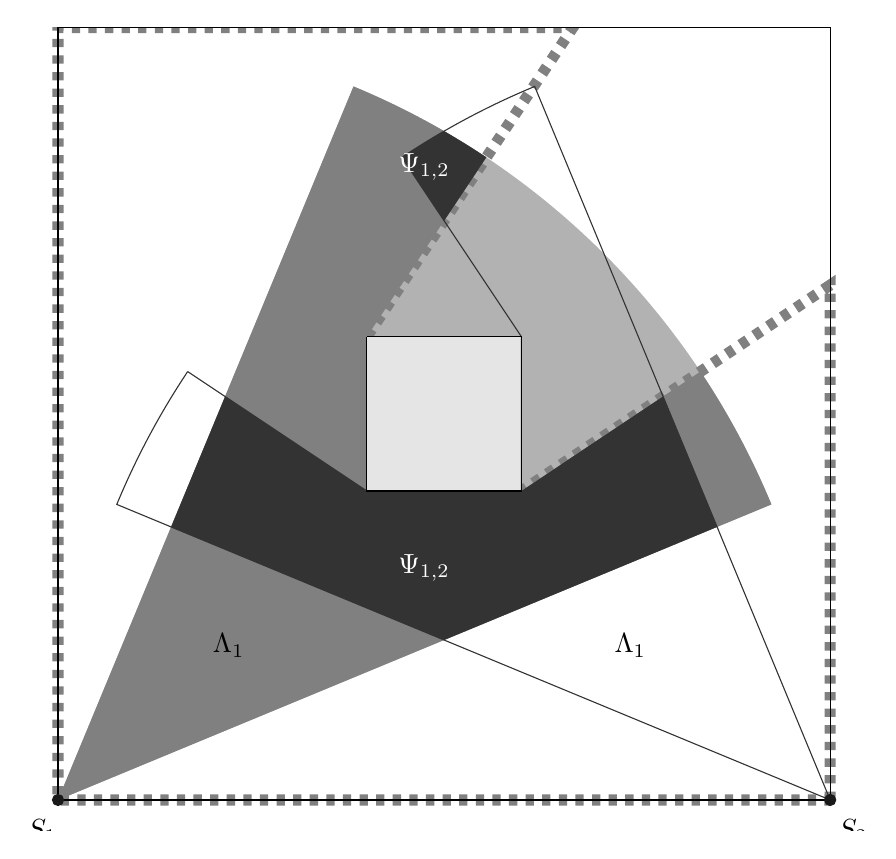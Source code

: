 % This file was created by matlab2tikz v0.4.0.
% Copyright (c) 2008--2013, Nico Schlömer <nico.schloemer@gmail.com>
% All rights reserved.
% 
% The latest updates can be retrieved from
%   http://www.mathworks.com/matlabcentral/fileexchange/22022-matlab2tikz
% where you can also make suggestions and rate matlab2tikz.
% 
% % -*- root: TestingFigures.tex -*-
% 
\begin{tikzpicture}

\begin{axis}[%
width=5.134in,
height=4.016in,
scale only axis,
xmin=175.599,
xmax=6824.401,
ymin=800,
ymax=6000,
hide axis,
axis x line*=bottom,
axis y line*=left,
y post scale=1
]

\addplot [fill=white!70!black,draw=none,forget plot] table[row sep=crcr]{
1000 1000\\
5619.398 2913.417\\
5617.892 2917.048\\
5616.383 2920.678\\
5614.872 2924.307\\
5613.358 2927.934\\
5611.84 2931.561\\
5610.321 2935.186\\
5608.798 2938.81\\
5607.272 2942.433\\
5605.743 2946.054\\
5604.212 2949.675\\
5602.678 2953.294\\
5601.141 2956.912\\
5599.601 2960.528\\
5598.058 2964.144\\
5596.513 2967.758\\
5594.964 2971.371\\
5593.413 2974.983\\
5591.859 2978.594\\
5590.302 2982.203\\
5588.742 2985.812\\
5587.179 2989.419\\
5585.614 2993.024\\
5584.046 2996.629\\
5582.474 3000.232\\
5580.9 3003.834\\
5579.324 3007.435\\
5577.744 3011.035\\
5576.162 3014.633\\
5574.576 3018.23\\
5572.988 3021.826\\
5571.397 3025.42\\
5569.803 3029.014\\
5568.207 3032.606\\
5566.607 3036.197\\
5565.005 3039.786\\
5563.4 3043.375\\
5561.792 3046.962\\
5560.182 3050.547\\
5558.568 3054.132\\
5556.952 3057.715\\
5555.333 3061.297\\
5553.711 3064.878\\
5552.086 3068.457\\
5550.458 3072.035\\
5548.828 3075.612\\
5547.195 3079.188\\
5545.559 3082.762\\
5543.92 3086.335\\
5542.278 3089.907\\
5540.634 3093.477\\
5538.986 3097.046\\
5537.336 3100.614\\
5535.683 3104.181\\
5534.028 3107.746\\
5532.369 3111.31\\
5530.708 3114.872\\
5529.044 3118.434\\
5527.377 3121.994\\
5525.707 3125.552\\
5524.035 3129.11\\
5522.36 3132.666\\
5520.681 3136.221\\
5519.001 3139.774\\
5517.317 3143.326\\
5515.631 3146.877\\
5513.941 3150.426\\
5512.249 3153.975\\
5510.554 3157.521\\
5508.857 3161.067\\
5507.156 3164.611\\
5505.453 3168.154\\
5503.747 3171.695\\
5502.039 3175.235\\
5500.327 3178.774\\
5498.613 3182.311\\
5496.896 3185.848\\
5495.176 3189.382\\
5493.453 3192.916\\
5491.728 3196.448\\
5490.0 3199.978\\
5488.269 3203.508\\
5486.535 3207.035\\
5484.798 3210.562\\
5483.059 3214.087\\
5481.317 3217.611\\
5479.572 3221.134\\
5477.824 3224.655\\
5476.074 3228.174\\
5474.321 3231.693\\
5472.565 3235.21\\
5470.806 3238.725\\
5469.045 3242.239\\
5467.281 3245.752\\
5465.514 3249.264\\
5463.744 3252.774\\
5461.972 3256.282\\
5460.196 3259.789\\
5458.418 3263.295\\
5456.638 3266.8\\
5454.854 3270.303\\
5453.068 3273.804\\
5451.279 3277.305\\
5449.487 3280.803\\
5447.693 3284.301\\
5445.895 3287.797\\
5444.095 3291.291\\
5442.293 3294.785\\
5440.487 3298.276\\
5438.679 3301.767\\
5436.868 3305.256\\
5435.054 3308.743\\
5433.238 3312.229\\
5431.418 3315.714\\
5429.597 3319.197\\
5427.772 3322.679\\
5425.944 3326.159\\
5424.114 3329.638\\
5422.281 3333.115\\
5420.446 3336.591\\
5418.607 3340.066\\
5416.766 3343.539\\
5414.922 3347.011\\
5413.076 3350.481\\
5411.227 3353.95\\
5409.375 3357.417\\
5407.52 3360.883\\
5405.662 3364.347\\
5403.802 3367.81\\
5401.939 3371.272\\
5400.074 3374.732\\
5398.205 3378.19\\
5396.334 3381.647\\
5394.461 3385.103\\
5392.584 3388.557\\
5390.705 3392.01\\
5388.823 3395.461\\
5386.938 3398.91\\
5385.051 3402.359\\
5383.161 3405.805\\
5381.268 3409.251\\
5379.373 3412.694\\
5377.475 3416.137\\
5375.574 3419.577\\
5373.67 3423.017\\
5371.764 3426.454\\
5369.855 3429.891\\
5367.943 3433.325\\
5366.029 3436.759\\
5364.112 3440.19\\
5362.192 3443.621\\
5360.269 3447.049\\
5358.344 3450.477\\
5356.416 3453.902\\
5354.486 3457.326\\
5352.553 3460.749\\
5350.617 3464.17\\
5348.678 3467.59\\
5346.737 3471.008\\
5344.793 3474.425\\
5342.846 3477.84\\
5340.897 3481.253\\
5338.944 3484.665\\
5336.99 3488.076\\
5335.032 3491.484\\
5333.072 3494.892\\
5331.109 3498.298\\
5329.144 3501.702\\
5327.176 3505.105\\
5325.205 3508.506\\
5323.232 3511.905\\
5321.255 3515.304\\
5319.277 3518.7\\
5317.295 3522.095\\
5315.311 3525.488\\
5313.324 3528.88\\
5311.335 3532.271\\
5309.342 3535.659\\
5307.348 3539.046\\
5305.35 3542.432\\
5303.35 3545.816\\
5301.347 3549.199\\
5299.342 3552.579\\
5297.334 3555.959\\
5295.323 3559.336\\
5293.309 3562.713\\
5291.293 3566.087\\
5289.274 3569.46\\
5287.253 3572.831\\
5285.229 3576.201\\
5283.202 3579.569\\
5281.173 3582.936\\
5279.141 3586.301\\
5277.106 3589.664\\
5275.069 3593.026\\
5273.029 3596.386\\
5270.987 3599.745\\
5268.941 3603.102\\
5266.894 3606.457\\
5264.843 3609.811\\
5262.79 3613.163\\
5260.734 3616.514\\
5258.676 3619.863\\
5256.615 3623.21\\
5254.551 3626.556\\
5252.485 3629.9\\
5250.416 3633.242\\
5248.345 3636.583\\
5246.27 3639.922\\
5244.194 3643.26\\
5242.114 3646.595\\
5240.032 3649.93\\
5237.948 3653.262\\
5235.86 3656.593\\
5233.77 3659.923\\
5231.678 3663.25\\
5229.583 3666.576\\
5227.485 3669.901\\
5225.385 3673.224\\
5223.282 3676.545\\
5221.176 3679.864\\
5219.068 3683.182\\
5216.957 3686.498\\
5214.844 3689.813\\
5212.728 3693.125\\
5210.609 3696.436\\
5208.488 3699.746\\
5206.364 3703.054\\
5204.238 3706.36\\
5202.109 3709.664\\
5199.977 3712.967\\
5197.843 3716.268\\
5195.706 3719.568\\
5193.567 3722.865\\
5191.425 3726.162\\
5189.28 3729.456\\
5187.133 3732.749\\
5184.984 3736.04\\
5182.831 3739.329\\
5180.676 3742.617\\
5178.519 3745.903\\
5176.359 3749.187\\
5174.196 3752.469\\
5172.031 3755.75\\
5169.863 3759.029\\
5167.693 3762.307\\
5165.52 3765.582\\
5163.344 3768.856\\
5161.166 3772.129\\
5158.985 3775.399\\
5156.802 3778.668\\
5154.616 3781.935\\
5152.428 3785.201\\
5150.237 3788.465\\
5148.043 3791.727\\
5145.847 3794.987\\
5143.649 3798.245\\
5141.447 3801.502\\
5139.244 3804.757\\
5137.037 3808.011\\
5134.828 3811.262\\
5132.617 3814.512\\
5130.403 3817.76\\
5128.186 3821.007\\
5125.967 3824.251\\
5123.746 3827.494\\
5121.521 3830.735\\
5119.295 3833.975\\
5117.065 3837.212\\
5114.833 3840.448\\
5112.599 3843.682\\
5110.362 3846.915\\
5108.123 3850.145\\
5105.881 3853.374\\
5103.636 3856.601\\
5101.389 3859.827\\
5099.139 3863.05\\
5096.887 3866.272\\
5094.633 3869.492\\
5092.375 3872.71\\
5090.116 3875.927\\
5087.853 3879.141\\
5085.589 3882.354\\
5083.321 3885.565\\
5081.051 3888.775\\
5078.779 3891.982\\
5076.504 3895.188\\
5074.227 3898.392\\
5071.947 3901.594\\
5069.664 3904.795\\
5067.379 3907.993\\
5065.092 3911.19\\
5062.802 3914.385\\
5060.509 3917.578\\
5058.214 3920.77\\
5055.917 3923.959\\
5053.617 3927.147\\
5051.314 3930.333\\
5049.009 3933.517\\
5046.702 3936.7\\
5044.392 3939.88\\
5042.079 3943.059\\
5039.764 3946.236\\
5037.447 3949.411\\
5035.127 3952.584\\
5032.804 3955.756\\
5030.479 3958.925\\
5028.152 3962.093\\
5025.822 3965.259\\
5023.489 3968.423\\
5021.154 3971.585\\
5018.817 3974.746\\
5016.477 3977.904\\
5014.134 3981.061\\
5011.789 3984.216\\
5009.442 3987.369\\
5007.092 3990.521\\
5004.74 3993.67\\
5002.385 3996.817\\
5000.028 3999.963\\
4997.668 4003.107\\
4995.306 4006.249\\
4992.941 4009.389\\
4990.574 4012.527\\
4988.204 4015.664\\
4985.832 4018.798\\
4983.458 4021.931\\
4981.08 4025.062\\
4978.701 4028.191\\
4976.319 4031.318\\
4973.935 4034.443\\
4971.548 4037.566\\
4969.158 4040.688\\
4966.767 4043.807\\
4964.372 4046.925\\
4961.976 4050.041\\
4959.577 4053.155\\
4957.175 4056.267\\
4954.771 4059.377\\
4952.365 4062.485\\
4949.956 4065.591\\
4947.544 4068.696\\
4945.131 4071.798\\
4942.714 4074.899\\
4940.296 4077.998\\
4937.875 4081.094\\
4935.451 4084.189\\
4933.025 4087.282\\
4930.597 4090.374\\
4928.166 4093.463\\
4925.733 4096.55\\
4923.297 4099.635\\
4920.859 4102.719\\
4918.418 4105.801\\
4915.976 4108.88\\
4913.53 4111.958\\
4911.082 4115.034\\
4908.632 4118.108\\
4906.18 4121.179\\
4903.725 4124.249\\
4901.267 4127.318\\
4898.807 4130.384\\
4896.345 4133.448\\
4893.88 4136.51\\
4891.413 4139.571\\
4888.944 4142.629\\
4886.472 4145.685\\
4883.998 4148.74\\
4881.521 4151.792\\
4879.042 4154.843\\
4876.56 4157.892\\
4874.076 4160.938\\
4871.59 4163.983\\
4869.101 4167.026\\
4866.61 4170.067\\
4864.117 4173.106\\
4861.621 4176.143\\
4859.123 4179.178\\
4856.622 4182.211\\
4854.119 4185.242\\
4851.614 4188.271\\
4849.106 4191.298\\
4846.596 4194.323\\
4844.083 4197.346\\
4841.569 4200.367\\
4839.051 4203.386\\
4836.532 4206.404\\
4834.01 4209.419\\
4831.485 4212.432\\
4828.959 4215.443\\
4826.429 4218.453\\
4823.898 4221.46\\
4821.364 4224.465\\
4818.828 4227.469\\
4816.289 4230.47\\
4813.748 4233.469\\
4811.205 4236.467\\
4808.659 4239.462\\
4806.112 4242.455\\
4803.561 4245.446\\
4801.008 4248.436\\
4798.453 4251.423\\
4795.896 4254.408\\
4793.336 4257.392\\
4790.774 4260.373\\
4788.21 4263.352\\
4785.643 4266.329\\
4783.074 4269.304\\
4780.502 4272.278\\
4777.929 4275.249\\
4775.353 4278.218\\
4772.774 4281.185\\
4770.193 4284.15\\
4767.61 4287.113\\
4765.025 4290.074\\
4762.437 4293.033\\
4759.847 4295.99\\
4757.255 4298.945\\
4754.66 4301.898\\
4752.063 4304.849\\
4749.463 4307.798\\
4746.862 4310.744\\
4744.258 4313.689\\
4741.651 4316.632\\
4739.043 4319.572\\
4736.432 4322.511\\
4733.818 4325.447\\
4731.203 4328.382\\
4728.585 4331.314\\
4725.965 4334.244\\
4723.342 4337.173\\
4720.718 4340.099\\
4718.09 4343.023\\
4715.461 4345.945\\
4712.829 4348.865\\
4710.195 4351.783\\
4707.559 4354.699\\
4704.921 4357.613\\
4702.28 4360.524\\
4699.637 4363.434\\
4696.991 4366.342\\
4694.344 4369.247\\
4691.694 4372.151\\
4689.041 4375.052\\
4686.387 4377.951\\
4683.73 4380.848\\
4681.071 4383.743\\
4678.409 4386.636\\
4675.746 4389.527\\
4673.08 4392.416\\
4670.412 4395.302\\
4667.741 4398.187\\
4665.068 4401.07\\
4662.393 4403.95\\
4659.716 4406.828\\
4657.037 4409.704\\
4654.355 4412.578\\
4651.671 4415.45\\
4648.984 4418.32\\
4646.296 4421.188\\
4643.605 4424.053\\
4640.912 4426.917\\
4638.217 4429.778\\
4635.519 4432.638\\
4632.819 4435.495\\
4630.117 4438.35\\
4627.413 4441.203\\
4624.706 4444.053\\
4621.998 4446.902\\
4619.287 4449.748\\
4616.573 4452.593\\
4613.858 4455.435\\
4611.14 4458.275\\
4608.42 4461.113\\
4605.698 4463.949\\
4602.974 4466.783\\
4600.247 4469.614\\
4597.518 4472.443\\
4594.787 4475.271\\
4592.054 4478.096\\
4589.318 4480.919\\
4586.58 4483.74\\
4583.84 4486.558\\
4581.098 4489.375\\
4578.354 4492.189\\
4575.607 4495.001\\
4572.858 4497.811\\
4570.107 4500.619\\
4567.354 4503.425\\
4564.599 4506.228\\
4561.841 4509.03\\
4559.081 4511.829\\
4556.319 4514.626\\
4553.555 4517.421\\
4550.789 4520.213\\
4548.02 4523.004\\
4545.249 4525.792\\
4542.476 4528.578\\
4539.701 4531.362\\
4536.923 4534.144\\
4534.144 4536.923\\
4531.362 4539.701\\
4528.578 4542.476\\
4525.792 4545.249\\
4523.004 4548.02\\
4520.213 4550.789\\
4517.421 4553.555\\
4514.626 4556.319\\
4511.829 4559.081\\
4509.03 4561.841\\
4506.228 4564.599\\
4503.425 4567.354\\
4500.619 4570.107\\
4497.811 4572.858\\
4495.001 4575.607\\
4492.189 4578.354\\
4489.375 4581.098\\
4486.558 4583.84\\
4483.74 4586.58\\
4480.919 4589.318\\
4478.096 4592.054\\
4475.271 4594.787\\
4472.443 4597.518\\
4469.614 4600.247\\
4466.783 4602.974\\
4463.949 4605.698\\
4461.113 4608.42\\
4458.275 4611.14\\
4455.435 4613.858\\
4452.593 4616.573\\
4449.748 4619.287\\
4446.902 4621.998\\
4444.053 4624.706\\
4441.203 4627.413\\
4438.35 4630.117\\
4435.495 4632.819\\
4432.638 4635.519\\
4429.778 4638.217\\
4426.917 4640.912\\
4424.053 4643.605\\
4421.188 4646.296\\
4418.32 4648.984\\
4415.45 4651.671\\
4412.578 4654.355\\
4409.704 4657.037\\
4406.828 4659.716\\
4403.95 4662.393\\
4401.07 4665.068\\
4398.187 4667.741\\
4395.302 4670.412\\
4392.416 4673.08\\
4389.527 4675.746\\
4386.636 4678.409\\
4383.743 4681.071\\
4380.848 4683.73\\
4377.951 4686.387\\
4375.052 4689.041\\
4372.151 4691.694\\
4369.247 4694.344\\
4366.342 4696.991\\
4363.434 4699.637\\
4360.524 4702.28\\
4357.613 4704.921\\
4354.699 4707.559\\
4351.783 4710.195\\
4348.865 4712.829\\
4345.945 4715.461\\
4343.023 4718.09\\
4340.099 4720.718\\
4337.173 4723.342\\
4334.244 4725.965\\
4331.314 4728.585\\
4328.382 4731.203\\
4325.447 4733.818\\
4322.511 4736.432\\
4319.572 4739.043\\
4316.632 4741.651\\
4313.689 4744.258\\
4310.744 4746.862\\
4307.798 4749.463\\
4304.849 4752.063\\
4301.898 4754.66\\
4298.945 4757.255\\
4295.99 4759.847\\
4293.033 4762.437\\
4290.074 4765.025\\
4287.113 4767.61\\
4284.15 4770.193\\
4281.185 4772.774\\
4278.218 4775.353\\
4275.249 4777.929\\
4272.278 4780.502\\
4269.304 4783.074\\
4266.329 4785.643\\
4263.352 4788.21\\
4260.373 4790.774\\
4257.392 4793.336\\
4254.408 4795.896\\
4251.423 4798.453\\
4248.436 4801.008\\
4245.446 4803.561\\
4242.455 4806.112\\
4239.462 4808.659\\
4236.467 4811.205\\
4233.469 4813.748\\
4230.47 4816.289\\
4227.469 4818.828\\
4224.465 4821.364\\
4221.46 4823.898\\
4218.453 4826.429\\
4215.443 4828.959\\
4212.432 4831.485\\
4209.419 4834.01\\
4206.404 4836.532\\
4203.386 4839.051\\
4200.367 4841.569\\
4197.346 4844.083\\
4194.323 4846.596\\
4191.298 4849.106\\
4188.271 4851.614\\
4185.242 4854.119\\
4182.211 4856.622\\
4179.178 4859.123\\
4176.143 4861.621\\
4173.106 4864.117\\
4170.067 4866.61\\
4167.026 4869.101\\
4163.983 4871.59\\
4160.938 4874.076\\
4157.892 4876.56\\
4154.843 4879.042\\
4151.792 4881.521\\
4148.74 4883.998\\
4145.685 4886.472\\
4142.629 4888.944\\
4139.571 4891.413\\
4136.51 4893.88\\
4133.448 4896.345\\
4130.384 4898.807\\
4127.318 4901.267\\
4124.249 4903.725\\
4121.179 4906.18\\
4118.108 4908.632\\
4115.034 4911.082\\
4111.958 4913.53\\
4108.88 4915.976\\
4105.801 4918.418\\
4102.719 4920.859\\
4099.635 4923.297\\
4096.55 4925.733\\
4093.463 4928.166\\
4090.374 4930.597\\
4087.282 4933.025\\
4084.189 4935.451\\
4081.094 4937.875\\
4077.998 4940.296\\
4074.899 4942.714\\
4071.798 4945.131\\
4068.696 4947.544\\
4065.591 4949.956\\
4062.485 4952.365\\
4059.377 4954.771\\
4056.267 4957.175\\
4053.155 4959.577\\
4050.041 4961.976\\
4046.925 4964.372\\
4043.807 4966.767\\
4040.688 4969.158\\
4037.566 4971.548\\
4034.443 4973.935\\
4031.318 4976.319\\
4028.191 4978.701\\
4025.062 4981.08\\
4021.931 4983.458\\
4018.798 4985.832\\
4015.664 4988.204\\
4012.527 4990.574\\
4009.389 4992.941\\
4006.249 4995.306\\
4003.107 4997.668\\
3999.963 5000.028\\
3996.817 5002.385\\
3993.67 5004.74\\
3990.521 5007.092\\
3987.369 5009.442\\
3984.216 5011.789\\
3981.061 5014.134\\
3977.904 5016.477\\
3974.746 5018.817\\
3971.585 5021.154\\
3968.423 5023.489\\
3965.259 5025.822\\
3962.093 5028.152\\
3958.925 5030.479\\
3955.756 5032.804\\
3952.584 5035.127\\
3949.411 5037.447\\
3946.236 5039.764\\
3943.059 5042.079\\
3939.88 5044.392\\
3936.7 5046.702\\
3933.517 5049.009\\
3930.333 5051.314\\
3927.147 5053.617\\
3923.959 5055.917\\
3920.77 5058.214\\
3917.578 5060.509\\
3914.385 5062.802\\
3911.19 5065.092\\
3907.993 5067.379\\
3904.795 5069.664\\
3901.594 5071.947\\
3898.392 5074.227\\
3895.188 5076.504\\
3891.982 5078.779\\
3888.775 5081.051\\
3885.565 5083.321\\
3882.354 5085.589\\
3879.141 5087.853\\
3875.927 5090.116\\
3872.71 5092.375\\
3869.492 5094.633\\
3866.272 5096.887\\
3863.05 5099.139\\
3859.827 5101.389\\
3856.601 5103.636\\
3853.374 5105.881\\
3850.145 5108.123\\
3846.915 5110.362\\
3843.682 5112.599\\
3840.448 5114.833\\
3837.212 5117.065\\
3833.975 5119.295\\
3830.735 5121.521\\
3827.494 5123.746\\
3824.251 5125.967\\
3821.007 5128.186\\
3817.76 5130.403\\
3814.512 5132.617\\
3811.262 5134.828\\
3808.011 5137.037\\
3804.757 5139.244\\
3801.502 5141.447\\
3798.245 5143.649\\
3794.987 5145.847\\
3791.727 5148.043\\
3788.465 5150.237\\
3785.201 5152.428\\
3781.935 5154.616\\
3778.668 5156.802\\
3775.399 5158.985\\
3772.129 5161.166\\
3768.856 5163.344\\
3765.582 5165.52\\
3762.307 5167.693\\
3759.029 5169.863\\
3755.75 5172.031\\
3752.469 5174.196\\
3749.187 5176.359\\
3745.903 5178.519\\
3742.617 5180.676\\
3739.329 5182.831\\
3736.04 5184.984\\
3732.749 5187.133\\
3729.456 5189.28\\
3726.162 5191.425\\
3722.865 5193.567\\
3719.568 5195.706\\
3716.268 5197.843\\
3712.967 5199.977\\
3709.664 5202.109\\
3706.36 5204.238\\
3703.054 5206.364\\
3699.746 5208.488\\
3696.436 5210.609\\
3693.125 5212.728\\
3689.813 5214.844\\
3686.498 5216.957\\
3683.182 5219.068\\
3679.864 5221.176\\
3676.545 5223.282\\
3673.224 5225.385\\
3669.901 5227.485\\
3666.576 5229.583\\
3663.25 5231.678\\
3659.923 5233.77\\
3656.593 5235.86\\
3653.262 5237.948\\
3649.93 5240.032\\
3646.595 5242.114\\
3643.26 5244.194\\
3639.922 5246.27\\
3636.583 5248.345\\
3633.242 5250.416\\
3629.9 5252.485\\
3626.556 5254.551\\
3623.21 5256.615\\
3619.863 5258.676\\
3616.514 5260.734\\
3613.163 5262.79\\
3609.811 5264.843\\
3606.457 5266.894\\
3603.102 5268.941\\
3599.745 5270.987\\
3596.386 5273.029\\
3593.026 5275.069\\
3589.664 5277.106\\
3586.301 5279.141\\
3582.936 5281.173\\
3579.569 5283.202\\
3576.201 5285.229\\
3572.831 5287.253\\
3569.46 5289.274\\
3566.087 5291.293\\
3562.713 5293.309\\
3559.336 5295.323\\
3555.959 5297.334\\
3552.579 5299.342\\
3549.199 5301.347\\
3545.816 5303.35\\
3542.432 5305.35\\
3539.046 5307.348\\
3535.659 5309.342\\
3532.271 5311.335\\
3528.88 5313.324\\
3525.488 5315.311\\
3522.095 5317.295\\
3518.7 5319.277\\
3515.304 5321.255\\
3511.905 5323.232\\
3508.506 5325.205\\
3505.105 5327.176\\
3501.702 5329.144\\
3498.298 5331.109\\
3494.892 5333.072\\
3491.484 5335.032\\
3488.076 5336.99\\
3484.665 5338.944\\
3481.253 5340.897\\
3477.84 5342.846\\
3474.425 5344.793\\
3471.008 5346.737\\
3467.59 5348.678\\
3464.17 5350.617\\
3460.749 5352.553\\
3457.326 5354.486\\
3453.902 5356.416\\
3450.477 5358.344\\
3447.049 5360.269\\
3443.621 5362.192\\
3440.19 5364.112\\
3436.759 5366.029\\
3433.325 5367.943\\
3429.891 5369.855\\
3426.454 5371.764\\
3423.017 5373.67\\
3419.577 5375.574\\
3416.137 5377.475\\
3412.694 5379.373\\
3409.251 5381.268\\
3405.805 5383.161\\
3402.359 5385.051\\
3398.91 5386.938\\
3395.461 5388.823\\
3392.01 5390.705\\
3388.557 5392.584\\
3385.103 5394.461\\
3381.647 5396.334\\
3378.19 5398.205\\
3374.732 5400.074\\
3371.272 5401.939\\
3367.81 5403.802\\
3364.347 5405.662\\
3360.883 5407.52\\
3357.417 5409.375\\
3353.95 5411.227\\
3350.481 5413.076\\
3347.011 5414.922\\
3343.539 5416.766\\
3340.066 5418.607\\
3336.591 5420.446\\
3333.115 5422.281\\
3329.638 5424.114\\
3326.159 5425.944\\
3322.679 5427.772\\
3319.197 5429.597\\
3315.714 5431.418\\
3312.229 5433.238\\
3308.743 5435.054\\
3305.256 5436.868\\
3301.767 5438.679\\
3298.276 5440.487\\
3294.785 5442.293\\
3291.291 5444.095\\
3287.797 5445.895\\
3284.301 5447.693\\
3280.803 5449.487\\
3277.305 5451.279\\
3273.804 5453.068\\
3270.303 5454.854\\
3266.8 5456.638\\
3263.295 5458.418\\
3259.789 5460.196\\
3256.282 5461.972\\
3252.774 5463.744\\
3249.264 5465.514\\
3245.752 5467.281\\
3242.239 5469.045\\
3238.725 5470.806\\
3235.21 5472.565\\
3231.693 5474.321\\
3228.174 5476.074\\
3224.655 5477.824\\
3221.134 5479.572\\
3217.611 5481.317\\
3214.087 5483.059\\
3210.562 5484.798\\
3207.035 5486.535\\
3203.508 5488.269\\
3199.978 5490.0\\
3196.448 5491.728\\
3192.916 5493.453\\
3189.382 5495.176\\
3185.848 5496.896\\
3182.311 5498.613\\
3178.774 5500.327\\
3175.235 5502.039\\
3171.695 5503.747\\
3168.154 5505.453\\
3164.611 5507.156\\
3161.067 5508.857\\
3157.521 5510.554\\
3153.975 5512.249\\
3150.426 5513.941\\
3146.877 5515.631\\
3143.326 5517.317\\
3139.774 5519.001\\
3136.221 5520.681\\
3132.666 5522.36\\
3129.11 5524.035\\
3125.552 5525.707\\
3121.994 5527.377\\
3118.434 5529.044\\
3114.872 5530.708\\
3111.31 5532.369\\
3107.746 5534.028\\
3104.181 5535.683\\
3100.614 5537.336\\
3097.046 5538.986\\
3093.477 5540.634\\
3089.907 5542.278\\
3086.335 5543.92\\
3082.762 5545.559\\
3079.188 5547.195\\
3075.612 5548.828\\
3072.035 5550.458\\
3068.457 5552.086\\
3064.878 5553.711\\
3061.297 5555.333\\
3057.715 5556.952\\
3054.132 5558.568\\
3050.547 5560.182\\
3046.962 5561.792\\
3043.375 5563.4\\
3039.786 5565.005\\
3036.197 5566.607\\
3032.606 5568.207\\
3029.014 5569.803\\
3025.42 5571.397\\
3021.826 5572.988\\
3018.23 5574.576\\
3014.633 5576.162\\
3011.035 5577.744\\
3007.435 5579.324\\
3003.834 5580.9\\
3000.232 5582.474\\
2996.629 5584.046\\
2993.024 5585.614\\
2989.419 5587.179\\
2985.812 5588.742\\
2982.203 5590.302\\
2978.594 5591.859\\
2974.983 5593.413\\
2971.371 5594.964\\
2967.758 5596.513\\
2964.144 5598.058\\
2960.528 5599.601\\
2956.912 5601.141\\
2953.294 5602.678\\
2949.675 5604.212\\
2946.054 5605.743\\
2942.433 5607.272\\
2938.81 5608.798\\
2935.186 5610.321\\
2931.561 5611.84\\
2927.934 5613.358\\
2924.307 5614.872\\
2920.678 5616.383\\
2917.048 5617.892\\
2913.417 5619.398\\
1000 1000\\
1000 1000\\
};
\addplot [
color=gray,
dashed,
line width=4.0pt,
forget plot
]
table[row sep=crcr]{
6000 1000\\
6000 4333.333\\
4000 3000\\
3000 3000\\
3000 4000\\
4333.333 6000\\
1000 6000\\
1000 1000\\
6000 1000\\
6000 1000\\
};

\addplot [fill=gray,draw=none,forget plot] table[row sep=crcr]{
3773.501 5160.251\\
3772.129 5161.166\\
3768.856 5163.344\\
3765.582 5165.52\\
3762.307 5167.693\\
3759.029 5169.863\\
3755.75 5172.031\\
3752.469 5174.196\\
3749.187 5176.359\\
3745.903 5178.519\\
3742.617 5180.676\\
3739.329 5182.831\\
3736.04 5184.984\\
3732.749 5187.133\\
3729.456 5189.28\\
3726.162 5191.425\\
3722.865 5193.567\\
3719.568 5195.706\\
3716.268 5197.843\\
3712.967 5199.977\\
3709.664 5202.109\\
3706.36 5204.238\\
3703.054 5206.364\\
3699.746 5208.488\\
3696.436 5210.609\\
3693.125 5212.728\\
3689.813 5214.844\\
3686.498 5216.957\\
3683.182 5219.068\\
3679.864 5221.176\\
3676.545 5223.282\\
3673.224 5225.385\\
3669.901 5227.485\\
3666.576 5229.583\\
3663.25 5231.678\\
3659.923 5233.77\\
3656.593 5235.86\\
3653.262 5237.948\\
3649.93 5240.032\\
3646.595 5242.114\\
3643.26 5244.194\\
3639.922 5246.27\\
3636.583 5248.345\\
3633.242 5250.416\\
3629.9 5252.485\\
3626.556 5254.551\\
3623.21 5256.615\\
3619.863 5258.676\\
3616.514 5260.734\\
3613.163 5262.79\\
3609.811 5264.843\\
3606.457 5266.894\\
3603.102 5268.941\\
3599.745 5270.987\\
3596.386 5273.029\\
3593.026 5275.069\\
3589.664 5277.106\\
3586.301 5279.141\\
3582.936 5281.173\\
3579.569 5283.202\\
3576.201 5285.229\\
3572.831 5287.253\\
3569.46 5289.274\\
3566.087 5291.293\\
3562.713 5293.309\\
3559.336 5295.323\\
3555.959 5297.334\\
3552.579 5299.342\\
3549.199 5301.347\\
3545.816 5303.35\\
3542.432 5305.35\\
3539.046 5307.348\\
3535.659 5309.342\\
3532.271 5311.335\\
3528.88 5313.324\\
3525.488 5315.311\\
3522.095 5317.295\\
3518.7 5319.277\\
3515.304 5321.255\\
3511.905 5323.232\\
3508.506 5325.205\\
3505.105 5327.176\\
3501.702 5329.144\\
3498.298 5331.109\\
3494.892 5333.072\\
3491.484 5335.032\\
3488.076 5336.99\\
3484.665 5338.944\\
3481.253 5340.897\\
3477.84 5342.846\\
3474.425 5344.793\\
3471.008 5346.737\\
3467.59 5348.678\\
3464.17 5350.617\\
3460.749 5352.553\\
3457.326 5354.486\\
3453.902 5356.416\\
3450.477 5358.344\\
3447.049 5360.269\\
3443.621 5362.192\\
3440.19 5364.112\\
3436.759 5366.029\\
3433.325 5367.943\\
3429.891 5369.855\\
3426.454 5371.764\\
3423.017 5373.67\\
3419.577 5375.574\\
3416.137 5377.475\\
3412.694 5379.373\\
3409.251 5381.268\\
3405.805 5383.161\\
3402.359 5385.051\\
3398.91 5386.938\\
3395.461 5388.823\\
3392.01 5390.705\\
3388.557 5392.584\\
3385.103 5394.461\\
3381.647 5396.334\\
3378.19 5398.205\\
3374.732 5400.074\\
3371.272 5401.939\\
3367.81 5403.802\\
3364.347 5405.662\\
3360.883 5407.52\\
3357.417 5409.375\\
3353.95 5411.227\\
3350.481 5413.076\\
3347.011 5414.922\\
3343.539 5416.766\\
3340.066 5418.607\\
3336.591 5420.446\\
3333.115 5422.281\\
3329.638 5424.114\\
3326.159 5425.944\\
3322.679 5427.772\\
3319.197 5429.597\\
3315.714 5431.418\\
3312.229 5433.238\\
3308.743 5435.054\\
3305.256 5436.868\\
3301.767 5438.679\\
3298.276 5440.487\\
3294.785 5442.293\\
3291.291 5444.095\\
3287.797 5445.895\\
3284.301 5447.693\\
3280.803 5449.487\\
3277.305 5451.279\\
3273.804 5453.068\\
3270.303 5454.854\\
3266.8 5456.638\\
3263.295 5458.418\\
3259.789 5460.196\\
3256.282 5461.972\\
3252.774 5463.744\\
3249.264 5465.514\\
3245.752 5467.281\\
3242.239 5469.045\\
3238.725 5470.806\\
3235.21 5472.565\\
3231.693 5474.321\\
3228.174 5476.074\\
3224.655 5477.824\\
3221.134 5479.572\\
3217.611 5481.317\\
3214.087 5483.059\\
3210.562 5484.798\\
3207.035 5486.535\\
3203.508 5488.269\\
3199.978 5490.0\\
3196.448 5491.728\\
3192.916 5493.453\\
3189.382 5495.176\\
3185.848 5496.896\\
3182.311 5498.613\\
3178.774 5500.327\\
3175.235 5502.039\\
3171.695 5503.747\\
3168.154 5505.453\\
3164.611 5507.156\\
3161.067 5508.857\\
3157.521 5510.554\\
3153.975 5512.249\\
3150.426 5513.941\\
3146.877 5515.631\\
3143.326 5517.317\\
3139.774 5519.001\\
3136.221 5520.681\\
3132.666 5522.36\\
3129.11 5524.035\\
3125.552 5525.707\\
3121.994 5527.377\\
3118.434 5529.044\\
3114.872 5530.708\\
3111.31 5532.369\\
3107.746 5534.028\\
3104.181 5535.683\\
3100.614 5537.336\\
3097.046 5538.986\\
3093.477 5540.634\\
3089.907 5542.278\\
3086.335 5543.92\\
3082.762 5545.559\\
3079.188 5547.195\\
3075.612 5548.828\\
3072.035 5550.458\\
3068.457 5552.086\\
3064.878 5553.711\\
3061.297 5555.333\\
3057.715 5556.952\\
3054.132 5558.568\\
3050.547 5560.182\\
3046.962 5561.792\\
3043.375 5563.4\\
3039.786 5565.005\\
3036.197 5566.607\\
3032.606 5568.207\\
3029.014 5569.803\\
3025.42 5571.397\\
3021.826 5572.988\\
3018.23 5574.576\\
3014.633 5576.162\\
3011.035 5577.744\\
3007.435 5579.324\\
3003.834 5580.9\\
3000.232 5582.474\\
2996.629 5584.046\\
2993.024 5585.614\\
2989.419 5587.179\\
2985.812 5588.742\\
2982.203 5590.302\\
2978.594 5591.859\\
2974.983 5593.413\\
2971.371 5594.964\\
2967.758 5596.513\\
2964.144 5598.058\\
2960.528 5599.601\\
2956.912 5601.141\\
2953.294 5602.678\\
2949.675 5604.212\\
2946.054 5605.743\\
2942.433 5607.272\\
2938.81 5608.798\\
2935.186 5610.321\\
2931.561 5611.84\\
2927.934 5613.358\\
2924.307 5614.872\\
2920.678 5616.383\\
2917.048 5617.892\\
2913.417 5619.398\\
1000 1000\\
5619.398 2913.417\\
5617.892 2917.048\\
5616.383 2920.678\\
5614.872 2924.307\\
5613.358 2927.934\\
5611.84 2931.561\\
5610.321 2935.186\\
5608.798 2938.81\\
5607.272 2942.433\\
5605.743 2946.054\\
5604.212 2949.675\\
5602.678 2953.294\\
5601.141 2956.912\\
5599.601 2960.528\\
5598.058 2964.144\\
5596.513 2967.758\\
5594.964 2971.371\\
5593.413 2974.983\\
5591.859 2978.594\\
5590.302 2982.203\\
5588.742 2985.812\\
5587.179 2989.419\\
5585.614 2993.024\\
5584.046 2996.629\\
5582.474 3000.232\\
5580.9 3003.834\\
5579.324 3007.435\\
5577.744 3011.035\\
5576.162 3014.633\\
5574.576 3018.23\\
5572.988 3021.826\\
5571.397 3025.42\\
5569.803 3029.014\\
5568.207 3032.606\\
5566.607 3036.197\\
5565.005 3039.786\\
5563.4 3043.375\\
5561.792 3046.962\\
5560.182 3050.547\\
5558.568 3054.132\\
5556.952 3057.715\\
5555.333 3061.297\\
5553.711 3064.878\\
5552.086 3068.457\\
5550.458 3072.035\\
5548.828 3075.612\\
5547.195 3079.188\\
5545.559 3082.762\\
5543.92 3086.335\\
5542.278 3089.907\\
5540.634 3093.477\\
5538.986 3097.046\\
5537.336 3100.614\\
5535.683 3104.181\\
5534.028 3107.746\\
5532.369 3111.31\\
5530.708 3114.872\\
5529.044 3118.434\\
5527.377 3121.994\\
5525.707 3125.552\\
5524.035 3129.11\\
5522.36 3132.666\\
5520.681 3136.221\\
5519.001 3139.774\\
5517.317 3143.326\\
5515.631 3146.877\\
5513.941 3150.426\\
5512.249 3153.975\\
5510.554 3157.521\\
5508.857 3161.067\\
5507.156 3164.611\\
5505.453 3168.154\\
5503.747 3171.695\\
5502.039 3175.235\\
5500.327 3178.774\\
5498.613 3182.311\\
5496.896 3185.848\\
5495.176 3189.382\\
5493.453 3192.916\\
5491.728 3196.448\\
5490.0 3199.978\\
5488.269 3203.508\\
5486.535 3207.035\\
5484.798 3210.562\\
5483.059 3214.087\\
5481.317 3217.611\\
5479.572 3221.134\\
5477.824 3224.655\\
5476.074 3228.174\\
5474.321 3231.693\\
5472.565 3235.21\\
5470.806 3238.725\\
5469.045 3242.239\\
5467.281 3245.752\\
5465.514 3249.264\\
5463.744 3252.774\\
5461.972 3256.282\\
5460.196 3259.789\\
5458.418 3263.295\\
5456.638 3266.8\\
5454.854 3270.303\\
5453.068 3273.804\\
5451.279 3277.305\\
5449.487 3280.803\\
5447.693 3284.301\\
5445.895 3287.797\\
5444.095 3291.291\\
5442.293 3294.785\\
5440.487 3298.276\\
5438.679 3301.767\\
5436.868 3305.256\\
5435.054 3308.743\\
5433.238 3312.229\\
5431.418 3315.714\\
5429.597 3319.197\\
5427.772 3322.679\\
5425.944 3326.159\\
5424.114 3329.638\\
5422.281 3333.115\\
5420.446 3336.591\\
5418.607 3340.066\\
5416.766 3343.539\\
5414.922 3347.011\\
5413.076 3350.481\\
5411.227 3353.95\\
5409.375 3357.417\\
5407.52 3360.883\\
5405.662 3364.347\\
5403.802 3367.81\\
5401.939 3371.272\\
5400.074 3374.732\\
5398.205 3378.19\\
5396.334 3381.647\\
5394.461 3385.103\\
5392.584 3388.557\\
5390.705 3392.01\\
5388.823 3395.461\\
5386.938 3398.91\\
5385.051 3402.359\\
5383.161 3405.805\\
5381.268 3409.251\\
5379.373 3412.694\\
5377.475 3416.137\\
5375.574 3419.577\\
5373.67 3423.017\\
5371.764 3426.454\\
5369.855 3429.891\\
5367.943 3433.325\\
5366.029 3436.759\\
5364.112 3440.19\\
5362.192 3443.621\\
5360.269 3447.049\\
5358.344 3450.477\\
5356.416 3453.902\\
5354.486 3457.326\\
5352.553 3460.749\\
5350.617 3464.17\\
5348.678 3467.59\\
5346.737 3471.008\\
5344.793 3474.425\\
5342.846 3477.84\\
5340.897 3481.253\\
5338.944 3484.665\\
5336.99 3488.076\\
5335.032 3491.484\\
5333.072 3494.892\\
5331.109 3498.298\\
5329.144 3501.702\\
5327.176 3505.105\\
5325.205 3508.506\\
5323.232 3511.905\\
5321.255 3515.304\\
5319.277 3518.7\\
5317.295 3522.095\\
5315.311 3525.488\\
5313.324 3528.88\\
5311.335 3532.271\\
5309.342 3535.659\\
5307.348 3539.046\\
5305.35 3542.432\\
5303.35 3545.816\\
5301.347 3549.199\\
5299.342 3552.579\\
5297.334 3555.959\\
5295.323 3559.336\\
5293.309 3562.713\\
5291.293 3566.087\\
5289.274 3569.46\\
5287.253 3572.831\\
5285.229 3576.201\\
5283.202 3579.569\\
5281.173 3582.936\\
5279.141 3586.301\\
5277.106 3589.664\\
5275.069 3593.026\\
5273.029 3596.386\\
5270.987 3599.745\\
5268.941 3603.102\\
5266.894 3606.457\\
5264.843 3609.811\\
5262.79 3613.163\\
5260.734 3616.514\\
5258.676 3619.863\\
5256.615 3623.21\\
5254.551 3626.556\\
5252.485 3629.9\\
5250.416 3633.242\\
5248.345 3636.583\\
5246.27 3639.922\\
5244.194 3643.26\\
5242.114 3646.595\\
5240.032 3649.93\\
5237.948 3653.262\\
5235.86 3656.593\\
5233.77 3659.923\\
5231.678 3663.25\\
5229.583 3666.576\\
5227.485 3669.901\\
5225.385 3673.224\\
5223.282 3676.545\\
5221.176 3679.864\\
5219.068 3683.182\\
5216.957 3686.498\\
5214.844 3689.813\\
5212.728 3693.125\\
5210.609 3696.436\\
5208.488 3699.746\\
5206.364 3703.054\\
5204.238 3706.36\\
5202.109 3709.664\\
5199.977 3712.967\\
5197.843 3716.268\\
5195.706 3719.568\\
5193.567 3722.865\\
5191.425 3726.162\\
5189.28 3729.456\\
5187.133 3732.749\\
5184.984 3736.04\\
5182.831 3739.329\\
5180.676 3742.617\\
5178.519 3745.903\\
5176.359 3749.187\\
5174.196 3752.469\\
5172.031 3755.75\\
5169.863 3759.029\\
5167.693 3762.307\\
5165.52 3765.582\\
5163.344 3768.856\\
5161.166 3772.129\\
5160.251 3773.501\\
4000 3000\\
3000 3000\\
3000 4000\\
3773.501 5160.251\\
3773.501 5160.251\\
};

\addplot [fill=white!90!black,draw=none,forget plot] table[row sep=crcr]{
3000 4000\\
4000 4000\\
4000 3000\\
3000 3000\\
3000 4000\\
};
\addplot [
color=darkgray!80!black,
solid,
forget plot
]
table[row sep=crcr]{
1839.749 3773.501\\
1838.834 3772.129\\
1836.656 3768.856\\
1834.48 3765.582\\
1832.307 3762.307\\
1830.137 3759.029\\
1827.969 3755.75\\
1825.804 3752.469\\
1823.641 3749.187\\
1821.481 3745.903\\
1819.324 3742.617\\
1817.169 3739.329\\
1815.016 3736.04\\
1812.867 3732.749\\
1810.72 3729.456\\
1808.575 3726.162\\
1806.433 3722.865\\
1804.294 3719.568\\
1802.157 3716.268\\
1800.023 3712.967\\
1797.891 3709.664\\
1795.762 3706.36\\
1793.636 3703.054\\
1791.512 3699.746\\
1789.391 3696.436\\
1787.272 3693.125\\
1785.156 3689.813\\
1783.043 3686.498\\
1780.932 3683.182\\
1778.824 3679.864\\
1776.718 3676.545\\
1774.615 3673.224\\
1772.515 3669.901\\
1770.417 3666.576\\
1768.322 3663.25\\
1766.23 3659.923\\
1764.14 3656.593\\
1762.052 3653.262\\
1759.968 3649.93\\
1757.886 3646.595\\
1755.806 3643.26\\
1753.73 3639.922\\
1751.655 3636.583\\
1749.584 3633.242\\
1747.515 3629.9\\
1745.449 3626.556\\
1743.385 3623.21\\
1741.324 3619.863\\
1739.266 3616.514\\
1737.21 3613.163\\
1735.157 3609.811\\
1733.106 3606.457\\
1731.059 3603.102\\
1729.013 3599.745\\
1726.971 3596.386\\
1724.931 3593.026\\
1722.894 3589.664\\
1720.859 3586.301\\
1718.827 3582.936\\
1716.798 3579.569\\
1714.771 3576.201\\
1712.747 3572.831\\
1710.726 3569.46\\
1708.707 3566.087\\
1706.691 3562.713\\
1704.677 3559.336\\
1702.666 3555.959\\
1700.658 3552.579\\
1698.653 3549.199\\
1696.65 3545.816\\
1694.65 3542.432\\
1692.652 3539.046\\
1690.658 3535.659\\
1688.665 3532.271\\
1686.676 3528.88\\
1684.689 3525.488\\
1682.705 3522.095\\
1680.723 3518.7\\
1678.745 3515.304\\
1676.768 3511.905\\
1674.795 3508.506\\
1672.824 3505.105\\
1670.856 3501.702\\
1668.891 3498.298\\
1666.928 3494.892\\
1664.968 3491.484\\
1663.01 3488.076\\
1661.056 3484.665\\
1659.103 3481.253\\
1657.154 3477.84\\
1655.207 3474.425\\
1653.263 3471.008\\
1651.322 3467.59\\
1649.383 3464.17\\
1647.447 3460.749\\
1645.514 3457.326\\
1643.584 3453.902\\
1641.656 3450.477\\
1639.731 3447.049\\
1637.808 3443.621\\
1635.888 3440.19\\
1633.971 3436.759\\
1632.057 3433.325\\
1630.145 3429.891\\
1628.236 3426.454\\
1626.33 3423.017\\
1624.426 3419.577\\
1622.525 3416.137\\
1620.627 3412.694\\
1618.732 3409.251\\
1616.839 3405.805\\
1614.949 3402.359\\
1613.062 3398.91\\
1611.177 3395.461\\
1609.295 3392.01\\
1607.416 3388.557\\
1605.539 3385.103\\
1603.666 3381.647\\
1601.795 3378.19\\
1599.926 3374.732\\
1598.061 3371.272\\
1596.198 3367.81\\
1594.338 3364.347\\
1592.48 3360.883\\
1590.625 3357.417\\
1588.773 3353.95\\
1586.924 3350.481\\
1585.078 3347.011\\
1583.234 3343.539\\
1581.393 3340.066\\
1579.554 3336.591\\
1577.719 3333.115\\
1575.886 3329.638\\
1574.056 3326.159\\
1572.228 3322.679\\
1570.403 3319.197\\
1568.582 3315.714\\
1566.762 3312.229\\
1564.946 3308.743\\
1563.132 3305.256\\
1561.321 3301.767\\
1559.513 3298.276\\
1557.707 3294.785\\
1555.905 3291.291\\
1554.105 3287.797\\
1552.307 3284.301\\
1550.513 3280.803\\
1548.721 3277.305\\
1546.932 3273.804\\
1545.146 3270.303\\
1543.362 3266.8\\
1541.582 3263.295\\
1539.804 3259.789\\
1538.028 3256.282\\
1536.256 3252.774\\
1534.486 3249.264\\
1532.719 3245.752\\
1530.955 3242.239\\
1529.194 3238.725\\
1527.435 3235.21\\
1525.679 3231.693\\
1523.926 3228.174\\
1522.176 3224.655\\
1520.428 3221.134\\
1518.683 3217.611\\
1516.941 3214.087\\
1515.202 3210.562\\
1513.465 3207.035\\
1511.731 3203.508\\
1510.0 3199.978\\
1508.272 3196.448\\
1506.547 3192.916\\
1504.824 3189.382\\
1503.104 3185.848\\
1501.387 3182.311\\
1499.673 3178.774\\
1497.961 3175.235\\
1496.253 3171.695\\
1494.547 3168.154\\
1492.844 3164.611\\
1491.143 3161.067\\
1489.446 3157.521\\
1487.751 3153.975\\
1486.059 3150.426\\
1484.369 3146.877\\
1482.683 3143.326\\
1480.999 3139.774\\
1479.319 3136.221\\
1477.64 3132.666\\
1475.965 3129.11\\
1474.293 3125.552\\
1472.623 3121.994\\
1470.956 3118.434\\
1469.292 3114.872\\
1467.631 3111.31\\
1465.972 3107.746\\
1464.317 3104.181\\
1462.664 3100.614\\
1461.014 3097.046\\
1459.366 3093.477\\
1457.722 3089.907\\
1456.08 3086.335\\
1454.441 3082.762\\
1452.805 3079.188\\
1451.172 3075.612\\
1449.542 3072.035\\
1447.914 3068.457\\
1446.289 3064.878\\
1444.667 3061.297\\
1443.048 3057.715\\
1441.432 3054.132\\
1439.818 3050.547\\
1438.208 3046.962\\
1436.6 3043.375\\
1434.995 3039.786\\
1433.393 3036.197\\
1431.793 3032.606\\
1430.197 3029.014\\
1428.603 3025.42\\
1427.012 3021.826\\
1425.424 3018.23\\
1423.838 3014.633\\
1422.256 3011.035\\
1420.676 3007.435\\
1419.1 3003.834\\
1417.526 3000.232\\
1415.954 2996.629\\
1414.386 2993.024\\
1412.821 2989.419\\
1411.258 2985.812\\
1409.698 2982.203\\
1408.141 2978.594\\
1406.587 2974.983\\
1405.036 2971.371\\
1403.487 2967.758\\
1401.942 2964.144\\
1400.399 2960.528\\
1398.859 2956.912\\
1397.322 2953.294\\
1395.788 2949.675\\
1394.257 2946.054\\
1392.728 2942.433\\
1391.202 2938.81\\
1389.679 2935.186\\
1388.16 2931.561\\
1386.642 2927.934\\
1385.128 2924.307\\
1383.617 2920.678\\
1382.108 2917.048\\
1380.602 2913.417\\
6000 1000\\
4086.583 5619.398\\
4082.952 5617.892\\
4079.322 5616.383\\
4075.693 5614.872\\
4072.066 5613.358\\
4068.439 5611.84\\
4064.814 5610.321\\
4061.19 5608.798\\
4057.567 5607.272\\
4053.946 5605.743\\
4050.325 5604.212\\
4046.706 5602.678\\
4043.088 5601.141\\
4039.472 5599.601\\
4035.856 5598.058\\
4032.242 5596.513\\
4028.629 5594.964\\
4025.017 5593.413\\
4021.406 5591.859\\
4017.797 5590.302\\
4014.188 5588.742\\
4010.581 5587.179\\
4006.976 5585.614\\
4003.371 5584.046\\
3999.768 5582.474\\
3996.166 5580.9\\
3992.565 5579.324\\
3988.965 5577.744\\
3985.367 5576.162\\
3981.77 5574.576\\
3978.174 5572.988\\
3974.58 5571.397\\
3970.986 5569.803\\
3967.394 5568.207\\
3963.803 5566.607\\
3960.214 5565.005\\
3956.625 5563.4\\
3953.038 5561.792\\
3949.453 5560.182\\
3945.868 5558.568\\
3942.285 5556.952\\
3938.703 5555.333\\
3935.122 5553.711\\
3931.543 5552.086\\
3927.965 5550.458\\
3924.388 5548.828\\
3920.812 5547.195\\
3917.238 5545.559\\
3913.665 5543.92\\
3910.093 5542.278\\
3906.523 5540.634\\
3902.954 5538.986\\
3899.386 5537.336\\
3895.819 5535.683\\
3892.254 5534.028\\
3888.69 5532.369\\
3885.128 5530.708\\
3881.566 5529.044\\
3878.006 5527.377\\
3874.448 5525.707\\
3870.89 5524.035\\
3867.334 5522.36\\
3863.779 5520.681\\
3860.226 5519.001\\
3856.674 5517.317\\
3853.123 5515.631\\
3849.574 5513.941\\
3846.025 5512.249\\
3842.479 5510.554\\
3838.933 5508.857\\
3835.389 5507.156\\
3831.846 5505.453\\
3828.305 5503.747\\
3824.765 5502.039\\
3821.226 5500.327\\
3817.689 5498.613\\
3814.152 5496.896\\
3810.618 5495.176\\
3807.084 5493.453\\
3803.552 5491.728\\
3800.022 5490.0\\
3796.492 5488.269\\
3792.965 5486.535\\
3789.438 5484.798\\
3785.913 5483.059\\
3782.389 5481.317\\
3778.866 5479.572\\
3775.345 5477.824\\
3771.826 5476.074\\
3768.307 5474.321\\
3764.79 5472.565\\
3761.275 5470.806\\
3757.761 5469.045\\
3754.248 5467.281\\
3750.736 5465.514\\
3747.226 5463.744\\
3743.718 5461.972\\
3740.211 5460.196\\
3736.705 5458.418\\
3733.2 5456.638\\
3729.697 5454.854\\
3726.196 5453.068\\
3722.695 5451.279\\
3719.197 5449.487\\
3715.699 5447.693\\
3712.203 5445.895\\
3708.709 5444.095\\
3705.215 5442.293\\
3701.724 5440.487\\
3698.233 5438.679\\
3694.744 5436.868\\
3691.257 5435.054\\
3687.771 5433.238\\
3684.286 5431.418\\
3680.803 5429.597\\
3677.321 5427.772\\
3673.841 5425.944\\
3670.362 5424.114\\
3666.885 5422.281\\
3663.409 5420.446\\
3659.934 5418.607\\
3656.461 5416.766\\
3652.989 5414.922\\
3649.519 5413.076\\
3646.05 5411.227\\
3642.583 5409.375\\
3639.117 5407.52\\
3635.653 5405.662\\
3632.19 5403.802\\
3628.728 5401.939\\
3625.268 5400.074\\
3621.81 5398.205\\
3618.353 5396.334\\
3614.897 5394.461\\
3611.443 5392.584\\
3607.99 5390.705\\
3604.539 5388.823\\
3601.09 5386.938\\
3597.641 5385.051\\
3594.195 5383.161\\
3590.749 5381.268\\
3587.306 5379.373\\
3583.863 5377.475\\
3580.423 5375.574\\
3576.983 5373.67\\
3573.546 5371.764\\
3570.109 5369.855\\
3566.675 5367.943\\
3563.241 5366.029\\
3559.81 5364.112\\
3556.379 5362.192\\
3552.951 5360.269\\
3549.523 5358.344\\
3546.098 5356.416\\
3542.674 5354.486\\
3539.251 5352.553\\
3535.83 5350.617\\
3532.41 5348.678\\
3528.992 5346.737\\
3525.575 5344.793\\
3522.16 5342.846\\
3518.747 5340.897\\
3515.335 5338.944\\
3511.924 5336.99\\
3508.516 5335.032\\
3505.108 5333.072\\
3501.702 5331.109\\
3498.298 5329.144\\
3494.895 5327.176\\
3491.494 5325.205\\
3488.095 5323.232\\
3484.696 5321.255\\
3481.3 5319.277\\
3477.905 5317.295\\
3474.512 5315.311\\
3471.12 5313.324\\
3467.729 5311.335\\
3464.341 5309.342\\
3460.954 5307.348\\
3457.568 5305.35\\
3454.184 5303.35\\
3450.801 5301.347\\
3447.421 5299.342\\
3444.041 5297.334\\
3440.664 5295.323\\
3437.287 5293.309\\
3433.913 5291.293\\
3430.54 5289.274\\
3427.169 5287.253\\
3423.799 5285.229\\
3420.431 5283.202\\
3417.064 5281.173\\
3413.699 5279.141\\
3410.336 5277.106\\
3406.974 5275.069\\
3403.614 5273.029\\
3400.255 5270.987\\
3396.898 5268.941\\
3393.543 5266.894\\
3390.189 5264.843\\
3386.837 5262.79\\
3383.486 5260.734\\
3380.137 5258.676\\
3376.79 5256.615\\
3373.444 5254.551\\
3370.1 5252.485\\
3366.758 5250.416\\
3363.417 5248.345\\
3360.078 5246.27\\
3356.74 5244.194\\
3353.405 5242.114\\
3350.07 5240.032\\
3346.738 5237.948\\
3343.407 5235.86\\
3340.077 5233.77\\
3336.75 5231.678\\
3333.424 5229.583\\
3330.099 5227.485\\
3326.776 5225.385\\
3323.455 5223.282\\
3320.136 5221.176\\
3316.818 5219.068\\
3313.502 5216.957\\
3310.187 5214.844\\
3306.875 5212.728\\
3303.564 5210.609\\
3300.254 5208.488\\
3296.946 5206.364\\
3293.64 5204.238\\
3290.336 5202.109\\
3287.033 5199.977\\
3283.732 5197.843\\
3280.432 5195.706\\
3277.135 5193.567\\
3273.838 5191.425\\
3270.544 5189.28\\
3267.251 5187.133\\
3263.96 5184.984\\
3260.671 5182.831\\
3257.383 5180.676\\
3254.097 5178.519\\
3250.813 5176.359\\
3247.531 5174.196\\
3244.25 5172.031\\
3240.971 5169.863\\
3237.693 5167.693\\
3234.418 5165.52\\
3231.144 5163.344\\
3227.871 5161.166\\
3226.499 5160.251\\
4000 4000\\
4000 3000\\
3000 3000\\
1839.749 3773.501\\
1839.749 3773.501\\
};

\addplot [fill=darkgray!80!black,draw=none,forget plot] table[row sep=crcr]{
3500 4750\\
3773.501 5160.251\\
3772.129 5161.166\\
3768.856 5163.344\\
3765.582 5165.52\\
3762.307 5167.693\\
3759.029 5169.863\\
3755.75 5172.031\\
3752.469 5174.196\\
3749.187 5176.359\\
3745.903 5178.519\\
3742.617 5180.676\\
3739.329 5182.831\\
3736.04 5184.984\\
3732.749 5187.133\\
3729.456 5189.28\\
3726.162 5191.425\\
3722.865 5193.567\\
3719.568 5195.706\\
3716.268 5197.843\\
3712.967 5199.977\\
3709.664 5202.109\\
3706.36 5204.238\\
3703.054 5206.364\\
3699.746 5208.488\\
3696.436 5210.609\\
3693.125 5212.728\\
3689.813 5214.844\\
3686.498 5216.957\\
3683.182 5219.068\\
3679.864 5221.176\\
3676.545 5223.282\\
3673.224 5225.385\\
3669.901 5227.485\\
3666.576 5229.583\\
3663.25 5231.678\\
3659.923 5233.77\\
3656.593 5235.86\\
3653.262 5237.948\\
3649.93 5240.032\\
3646.595 5242.114\\
3643.26 5244.194\\
3639.922 5246.27\\
3636.583 5248.345\\
3633.242 5250.416\\
3629.9 5252.485\\
3626.556 5254.551\\
3623.21 5256.615\\
3619.863 5258.676\\
3616.514 5260.734\\
3613.163 5262.79\\
3609.811 5264.843\\
3606.457 5266.894\\
3603.102 5268.941\\
3599.745 5270.987\\
3596.386 5273.029\\
3593.026 5275.069\\
3589.664 5277.106\\
3586.301 5279.141\\
3582.936 5281.173\\
3579.569 5283.202\\
3576.201 5285.229\\
3572.831 5287.253\\
3569.46 5289.274\\
3566.087 5291.293\\
3562.713 5293.309\\
3559.336 5295.323\\
3555.959 5297.334\\
3552.579 5299.342\\
3549.199 5301.347\\
3545.816 5303.35\\
3542.432 5305.35\\
3539.046 5307.348\\
3535.659 5309.342\\
3532.271 5311.335\\
3528.88 5313.324\\
3525.488 5315.311\\
3522.095 5317.295\\
3518.7 5319.277\\
3515.304 5321.255\\
3511.905 5323.232\\
3508.506 5325.205\\
3505.105 5327.176\\
3501.702 5329.144\\
3500 5330.127\\
3498.298 5329.144\\
3494.895 5327.176\\
3491.494 5325.205\\
3488.095 5323.232\\
3484.696 5321.255\\
3481.3 5319.277\\
3477.905 5317.295\\
3474.512 5315.311\\
3471.12 5313.324\\
3467.729 5311.335\\
3464.341 5309.342\\
3460.954 5307.348\\
3457.568 5305.35\\
3454.184 5303.35\\
3450.801 5301.347\\
3447.421 5299.342\\
3444.041 5297.334\\
3440.664 5295.323\\
3437.287 5293.309\\
3433.913 5291.293\\
3430.54 5289.274\\
3427.169 5287.253\\
3423.799 5285.229\\
3420.431 5283.202\\
3417.064 5281.173\\
3413.699 5279.141\\
3410.336 5277.106\\
3406.974 5275.069\\
3403.614 5273.029\\
3400.255 5270.987\\
3396.898 5268.941\\
3393.543 5266.894\\
3390.189 5264.843\\
3386.837 5262.79\\
3383.486 5260.734\\
3380.137 5258.676\\
3376.79 5256.615\\
3373.444 5254.551\\
3370.1 5252.485\\
3366.758 5250.416\\
3363.417 5248.345\\
3360.078 5246.27\\
3356.74 5244.194\\
3353.405 5242.114\\
3350.07 5240.032\\
3346.738 5237.948\\
3343.407 5235.86\\
3340.077 5233.77\\
3336.75 5231.678\\
3333.424 5229.583\\
3330.099 5227.485\\
3326.776 5225.385\\
3323.455 5223.282\\
3320.136 5221.176\\
3316.818 5219.068\\
3313.502 5216.957\\
3310.187 5214.844\\
3306.875 5212.728\\
3303.564 5210.609\\
3300.254 5208.488\\
3296.946 5206.364\\
3293.64 5204.238\\
3290.336 5202.109\\
3287.033 5199.977\\
3283.732 5197.843\\
3280.432 5195.706\\
3277.135 5193.567\\
3273.838 5191.425\\
3270.544 5189.28\\
3267.251 5187.133\\
3263.96 5184.984\\
3260.671 5182.831\\
3257.383 5180.676\\
3254.097 5178.519\\
3250.813 5176.359\\
3247.531 5174.196\\
3244.25 5172.031\\
3240.971 5169.863\\
3237.693 5167.693\\
3234.418 5165.52\\
3231.144 5163.344\\
3227.871 5161.166\\
3226.499 5160.251\\
3500 4750\\
3500 4750\\
};

\addplot [fill=darkgray!80!black,draw=none,forget plot] table[row sep=crcr]{
4000 3000\\
3000 3000\\
2081.942 3612.039\\
1732.233 2767.767\\
3500 2035.534\\
5267.767 2767.767\\
4918.058 3612.039\\
4000 3000\\
4000 3000\\
};
\addplot [
color=black,
solid,
forget plot
]
table[row sep=crcr]{
1000 1000\\
6000 1000\\
6000 6000\\
1000 6000\\
1000 1000\\
};
\addplot [
color=black,
solid,
forget plot
]
table[row sep=crcr]{
3000 4000\\
4000 4000\\
4000 3000\\
3000 3000\\
3000 4000\\
};
\node[right, inner sep=0mm, text=black]
at (axis cs:800,800,0) {$S_1$};
\node[right, inner sep=0mm, text=black]
at (axis cs:2000,2000,0) {$\Lambda_1$};
\node[right, inner sep=0mm, text=white]
at (axis cs:3200,2500,0) {$\Psi_{1,2}$};
\node[right, inner sep=0mm, text=white]
at (axis cs:3200,5100,0) {$\Psi_{1,2}$};
\addplot [
color=blue,
only marks,
mark=*,
mark options={solid,fill=darkgray!40!black,draw=darkgray!40!black},
forget plot
]
table[row sep=crcr]{
1000 1000\\
};
\node[right, inner sep=0mm, text=black]
at (axis cs:6050,800,0) {$S_2$};
\node[right, inner sep=0mm, text=black]
at (axis cs:4600,2000,0) {$\Lambda_1$};
\addplot [
color=blue,
only marks,
mark=*,
mark options={solid,fill=darkgray!40!black,draw=darkgray!40!black},
forget plot
]
table[row sep=crcr]{
6000 1000\\
};
\end{axis}
\end{tikzpicture}%